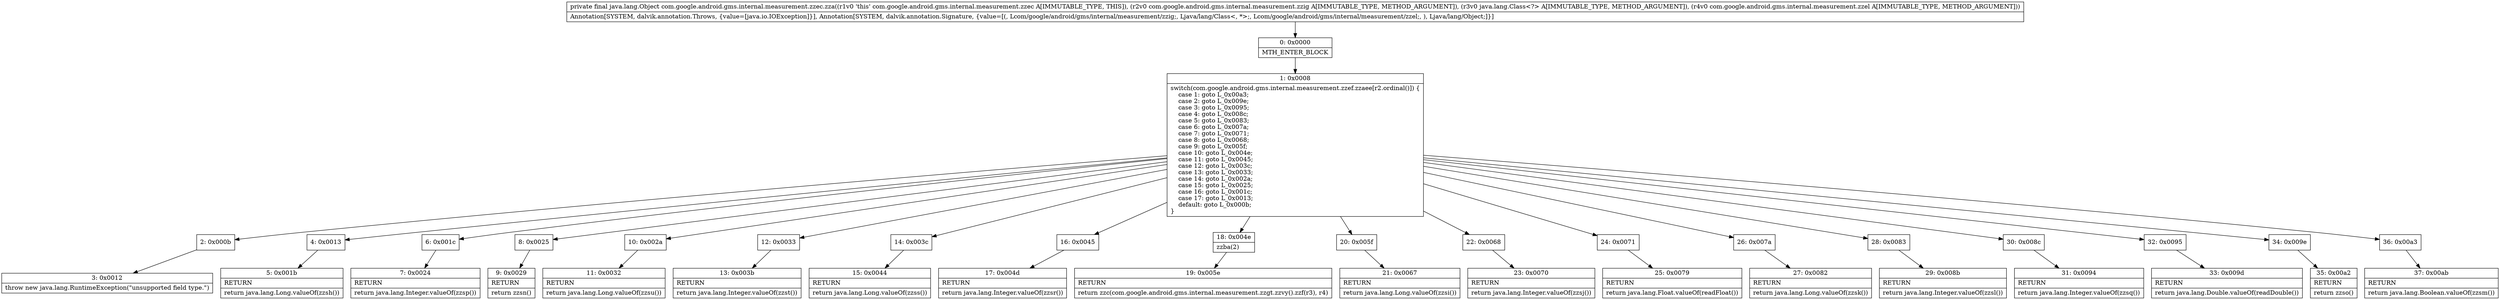 digraph "CFG forcom.google.android.gms.internal.measurement.zzec.zza(Lcom\/google\/android\/gms\/internal\/measurement\/zzig;Ljava\/lang\/Class;Lcom\/google\/android\/gms\/internal\/measurement\/zzel;)Ljava\/lang\/Object;" {
Node_0 [shape=record,label="{0\:\ 0x0000|MTH_ENTER_BLOCK\l}"];
Node_1 [shape=record,label="{1\:\ 0x0008|switch(com.google.android.gms.internal.measurement.zzef.zzaee[r2.ordinal()]) \{\l    case 1: goto L_0x00a3;\l    case 2: goto L_0x009e;\l    case 3: goto L_0x0095;\l    case 4: goto L_0x008c;\l    case 5: goto L_0x0083;\l    case 6: goto L_0x007a;\l    case 7: goto L_0x0071;\l    case 8: goto L_0x0068;\l    case 9: goto L_0x005f;\l    case 10: goto L_0x004e;\l    case 11: goto L_0x0045;\l    case 12: goto L_0x003c;\l    case 13: goto L_0x0033;\l    case 14: goto L_0x002a;\l    case 15: goto L_0x0025;\l    case 16: goto L_0x001c;\l    case 17: goto L_0x0013;\l    default: goto L_0x000b;\l\}\l}"];
Node_2 [shape=record,label="{2\:\ 0x000b}"];
Node_3 [shape=record,label="{3\:\ 0x0012|throw new java.lang.RuntimeException(\"unsupported field type.\")\l}"];
Node_4 [shape=record,label="{4\:\ 0x0013}"];
Node_5 [shape=record,label="{5\:\ 0x001b|RETURN\l|return java.lang.Long.valueOf(zzsh())\l}"];
Node_6 [shape=record,label="{6\:\ 0x001c}"];
Node_7 [shape=record,label="{7\:\ 0x0024|RETURN\l|return java.lang.Integer.valueOf(zzsp())\l}"];
Node_8 [shape=record,label="{8\:\ 0x0025}"];
Node_9 [shape=record,label="{9\:\ 0x0029|RETURN\l|return zzsn()\l}"];
Node_10 [shape=record,label="{10\:\ 0x002a}"];
Node_11 [shape=record,label="{11\:\ 0x0032|RETURN\l|return java.lang.Long.valueOf(zzsu())\l}"];
Node_12 [shape=record,label="{12\:\ 0x0033}"];
Node_13 [shape=record,label="{13\:\ 0x003b|RETURN\l|return java.lang.Integer.valueOf(zzst())\l}"];
Node_14 [shape=record,label="{14\:\ 0x003c}"];
Node_15 [shape=record,label="{15\:\ 0x0044|RETURN\l|return java.lang.Long.valueOf(zzss())\l}"];
Node_16 [shape=record,label="{16\:\ 0x0045}"];
Node_17 [shape=record,label="{17\:\ 0x004d|RETURN\l|return java.lang.Integer.valueOf(zzsr())\l}"];
Node_18 [shape=record,label="{18\:\ 0x004e|zzba(2)\l}"];
Node_19 [shape=record,label="{19\:\ 0x005e|RETURN\l|return zzc(com.google.android.gms.internal.measurement.zzgt.zzvy().zzf(r3), r4)\l}"];
Node_20 [shape=record,label="{20\:\ 0x005f}"];
Node_21 [shape=record,label="{21\:\ 0x0067|RETURN\l|return java.lang.Long.valueOf(zzsi())\l}"];
Node_22 [shape=record,label="{22\:\ 0x0068}"];
Node_23 [shape=record,label="{23\:\ 0x0070|RETURN\l|return java.lang.Integer.valueOf(zzsj())\l}"];
Node_24 [shape=record,label="{24\:\ 0x0071}"];
Node_25 [shape=record,label="{25\:\ 0x0079|RETURN\l|return java.lang.Float.valueOf(readFloat())\l}"];
Node_26 [shape=record,label="{26\:\ 0x007a}"];
Node_27 [shape=record,label="{27\:\ 0x0082|RETURN\l|return java.lang.Long.valueOf(zzsk())\l}"];
Node_28 [shape=record,label="{28\:\ 0x0083}"];
Node_29 [shape=record,label="{29\:\ 0x008b|RETURN\l|return java.lang.Integer.valueOf(zzsl())\l}"];
Node_30 [shape=record,label="{30\:\ 0x008c}"];
Node_31 [shape=record,label="{31\:\ 0x0094|RETURN\l|return java.lang.Integer.valueOf(zzsq())\l}"];
Node_32 [shape=record,label="{32\:\ 0x0095}"];
Node_33 [shape=record,label="{33\:\ 0x009d|RETURN\l|return java.lang.Double.valueOf(readDouble())\l}"];
Node_34 [shape=record,label="{34\:\ 0x009e}"];
Node_35 [shape=record,label="{35\:\ 0x00a2|RETURN\l|return zzso()\l}"];
Node_36 [shape=record,label="{36\:\ 0x00a3}"];
Node_37 [shape=record,label="{37\:\ 0x00ab|RETURN\l|return java.lang.Boolean.valueOf(zzsm())\l}"];
MethodNode[shape=record,label="{private final java.lang.Object com.google.android.gms.internal.measurement.zzec.zza((r1v0 'this' com.google.android.gms.internal.measurement.zzec A[IMMUTABLE_TYPE, THIS]), (r2v0 com.google.android.gms.internal.measurement.zzig A[IMMUTABLE_TYPE, METHOD_ARGUMENT]), (r3v0 java.lang.Class\<?\> A[IMMUTABLE_TYPE, METHOD_ARGUMENT]), (r4v0 com.google.android.gms.internal.measurement.zzel A[IMMUTABLE_TYPE, METHOD_ARGUMENT]))  | Annotation[SYSTEM, dalvik.annotation.Throws, \{value=[java.io.IOException]\}], Annotation[SYSTEM, dalvik.annotation.Signature, \{value=[(, Lcom\/google\/android\/gms\/internal\/measurement\/zzig;, Ljava\/lang\/Class\<, *\>;, Lcom\/google\/android\/gms\/internal\/measurement\/zzel;, ), Ljava\/lang\/Object;]\}]\l}"];
MethodNode -> Node_0;
Node_0 -> Node_1;
Node_1 -> Node_2;
Node_1 -> Node_4;
Node_1 -> Node_6;
Node_1 -> Node_8;
Node_1 -> Node_10;
Node_1 -> Node_12;
Node_1 -> Node_14;
Node_1 -> Node_16;
Node_1 -> Node_18;
Node_1 -> Node_20;
Node_1 -> Node_22;
Node_1 -> Node_24;
Node_1 -> Node_26;
Node_1 -> Node_28;
Node_1 -> Node_30;
Node_1 -> Node_32;
Node_1 -> Node_34;
Node_1 -> Node_36;
Node_2 -> Node_3;
Node_4 -> Node_5;
Node_6 -> Node_7;
Node_8 -> Node_9;
Node_10 -> Node_11;
Node_12 -> Node_13;
Node_14 -> Node_15;
Node_16 -> Node_17;
Node_18 -> Node_19;
Node_20 -> Node_21;
Node_22 -> Node_23;
Node_24 -> Node_25;
Node_26 -> Node_27;
Node_28 -> Node_29;
Node_30 -> Node_31;
Node_32 -> Node_33;
Node_34 -> Node_35;
Node_36 -> Node_37;
}

